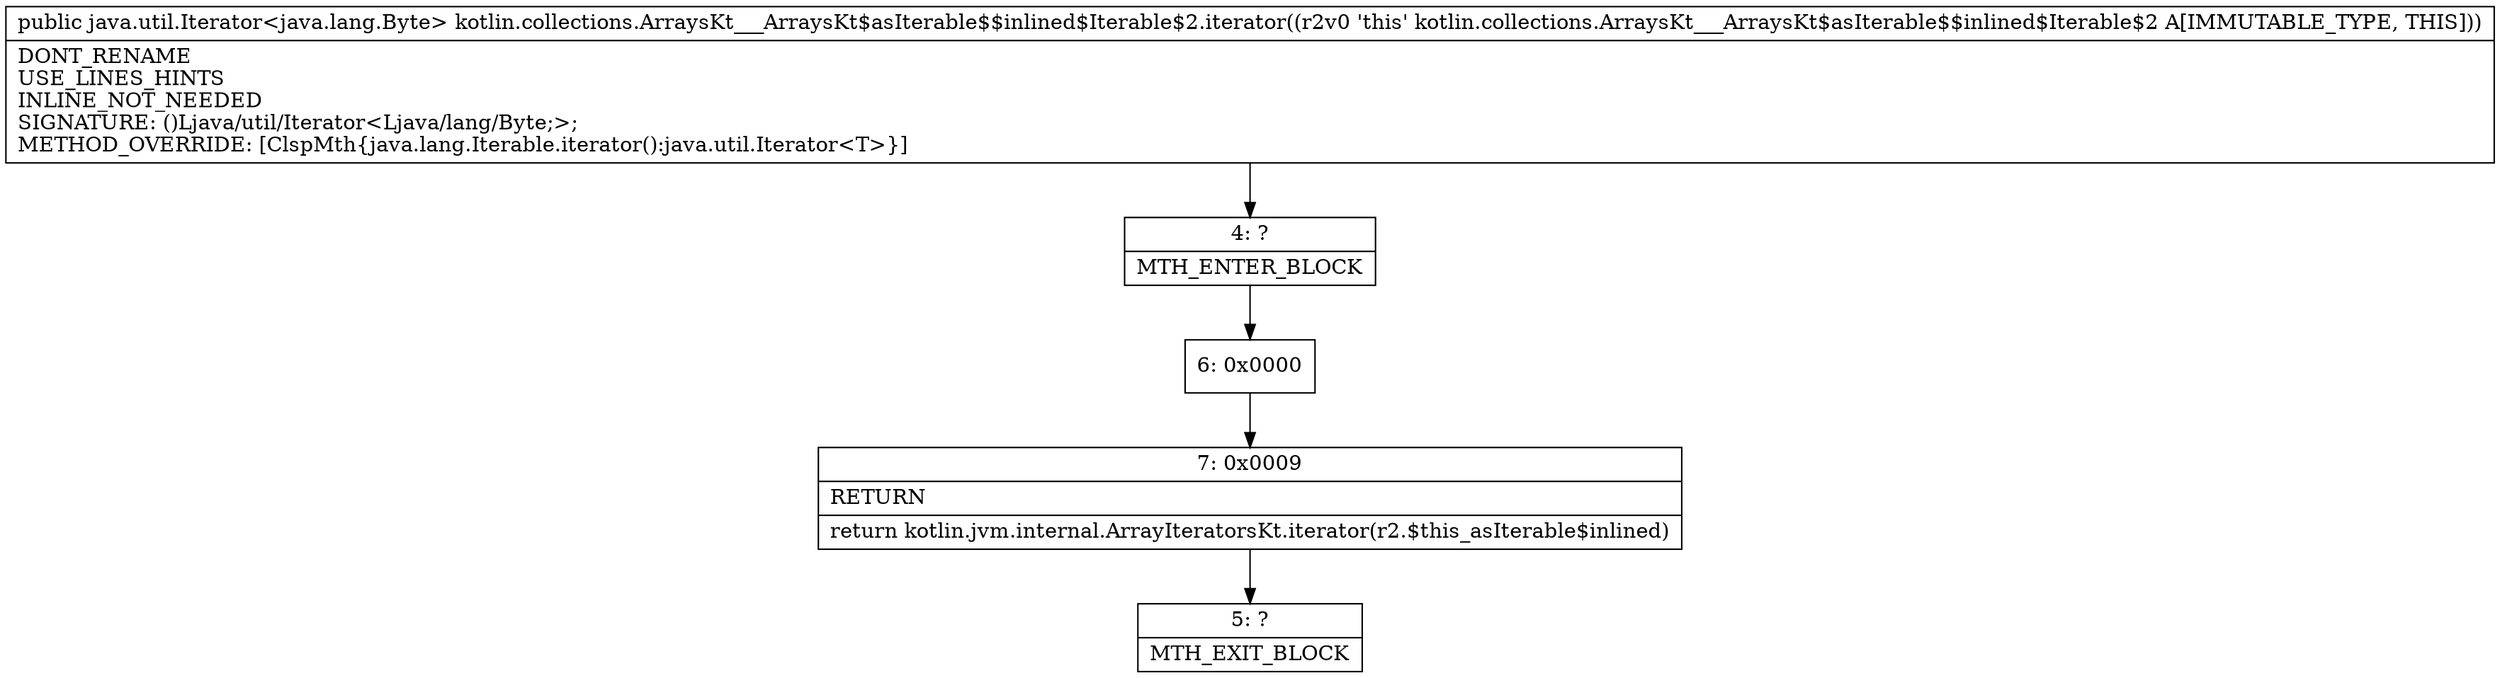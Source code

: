 digraph "CFG forkotlin.collections.ArraysKt___ArraysKt$asIterable$$inlined$Iterable$2.iterator()Ljava\/util\/Iterator;" {
Node_4 [shape=record,label="{4\:\ ?|MTH_ENTER_BLOCK\l}"];
Node_6 [shape=record,label="{6\:\ 0x0000}"];
Node_7 [shape=record,label="{7\:\ 0x0009|RETURN\l|return kotlin.jvm.internal.ArrayIteratorsKt.iterator(r2.$this_asIterable$inlined)\l}"];
Node_5 [shape=record,label="{5\:\ ?|MTH_EXIT_BLOCK\l}"];
MethodNode[shape=record,label="{public java.util.Iterator\<java.lang.Byte\> kotlin.collections.ArraysKt___ArraysKt$asIterable$$inlined$Iterable$2.iterator((r2v0 'this' kotlin.collections.ArraysKt___ArraysKt$asIterable$$inlined$Iterable$2 A[IMMUTABLE_TYPE, THIS]))  | DONT_RENAME\lUSE_LINES_HINTS\lINLINE_NOT_NEEDED\lSIGNATURE: ()Ljava\/util\/Iterator\<Ljava\/lang\/Byte;\>;\lMETHOD_OVERRIDE: [ClspMth\{java.lang.Iterable.iterator():java.util.Iterator\<T\>\}]\l}"];
MethodNode -> Node_4;Node_4 -> Node_6;
Node_6 -> Node_7;
Node_7 -> Node_5;
}

